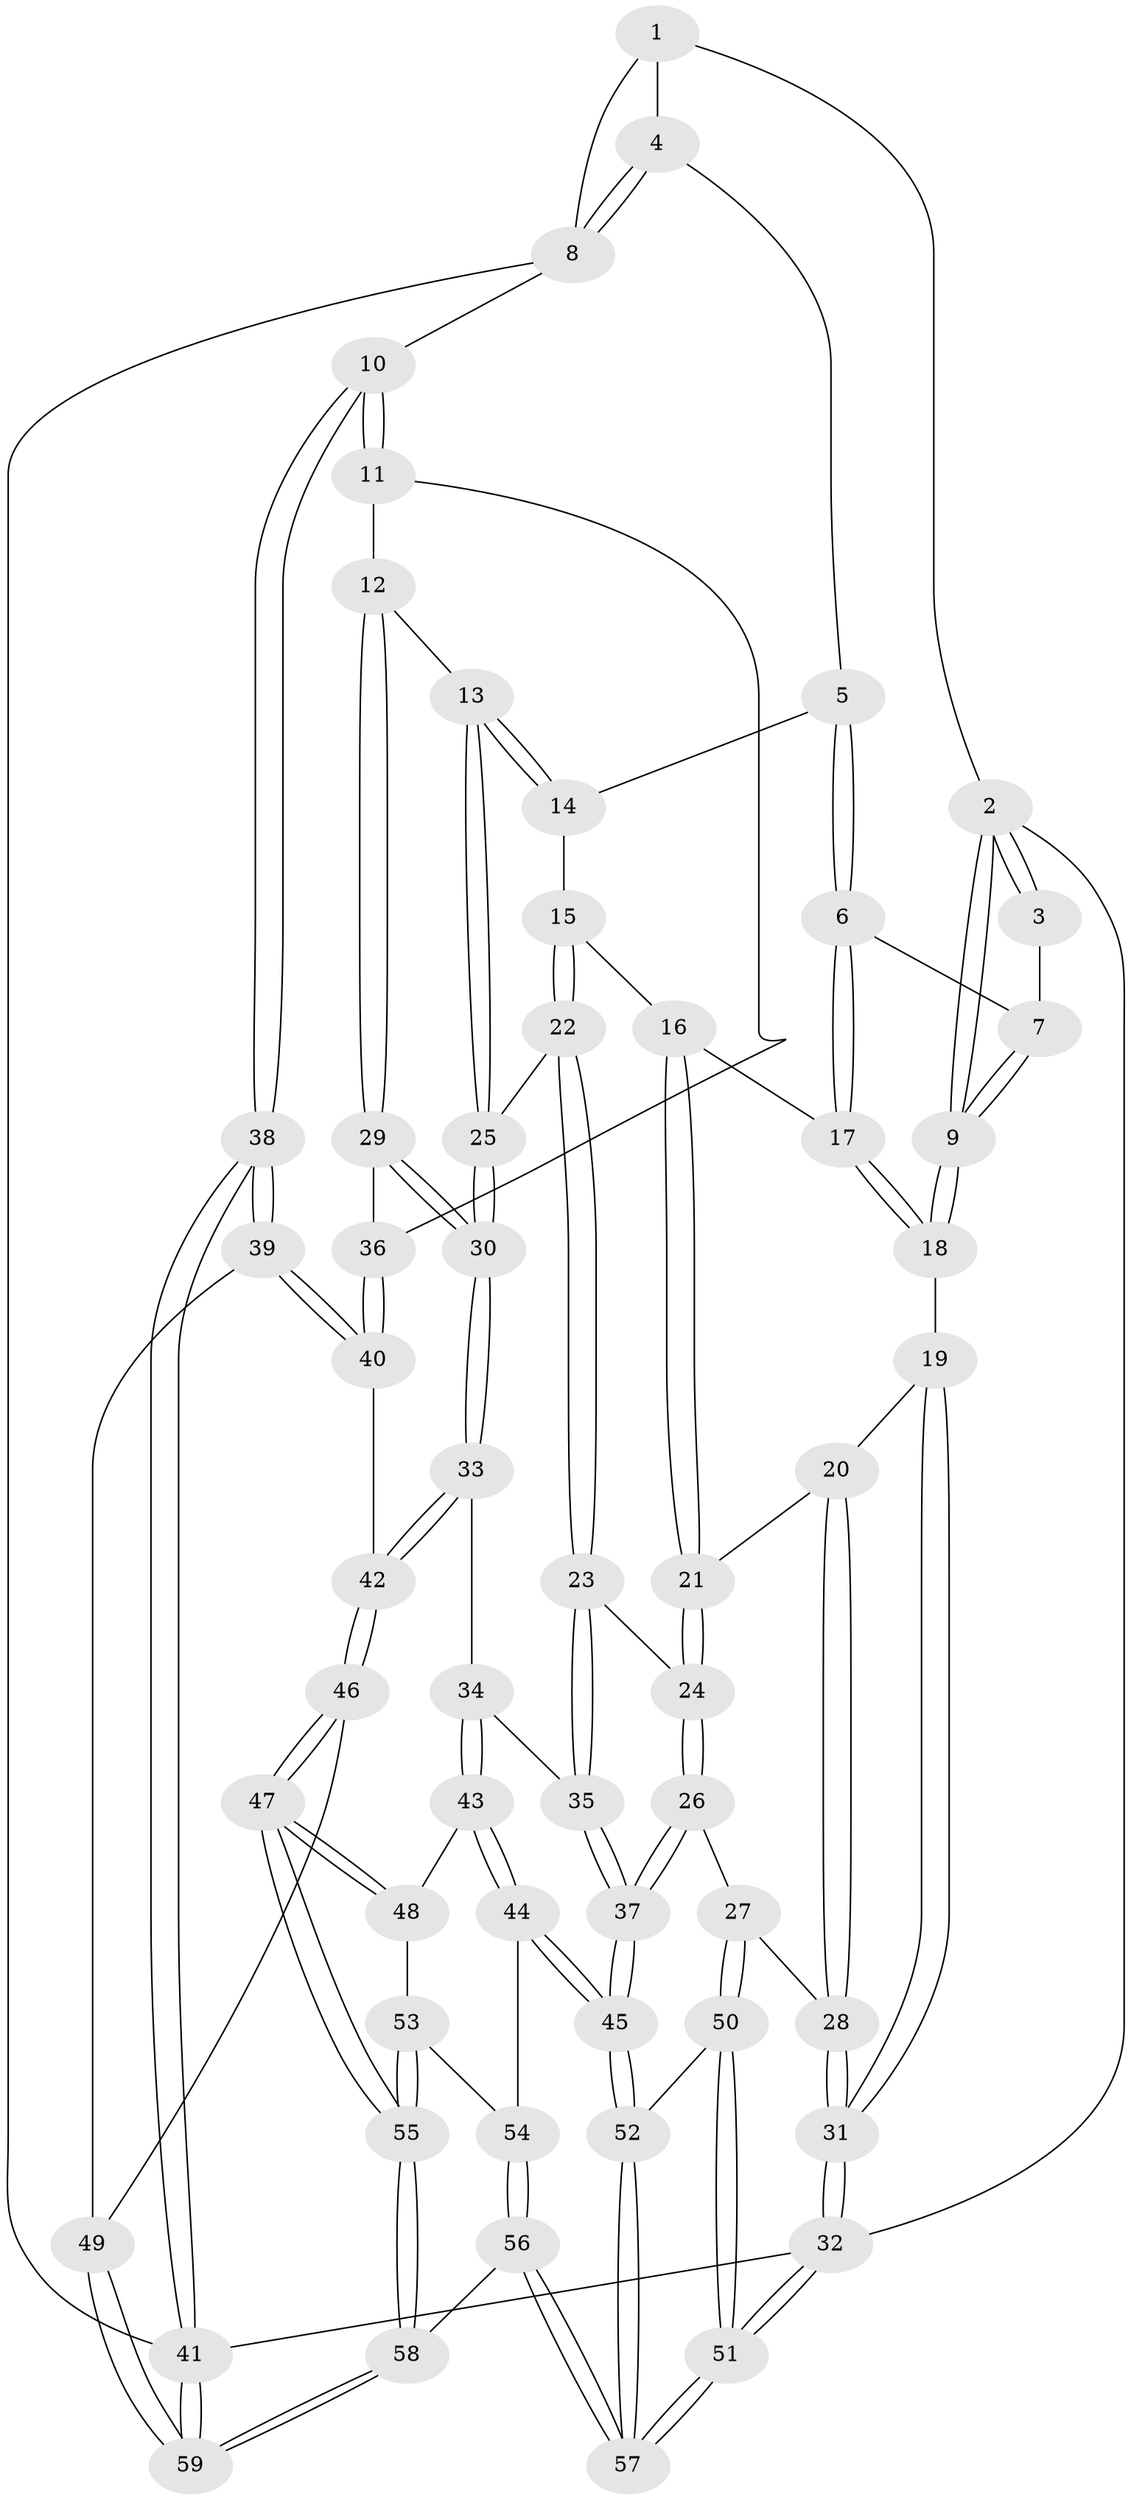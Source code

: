 // Generated by graph-tools (version 1.1) at 2025/17/03/09/25 04:17:11]
// undirected, 59 vertices, 144 edges
graph export_dot {
graph [start="1"]
  node [color=gray90,style=filled];
  1 [pos="+0.6012048543551692+0"];
  2 [pos="+0+0"];
  3 [pos="+0.24917686416286153+0"];
  4 [pos="+0.5958051859430388+0.06844578830805183"];
  5 [pos="+0.5433219235582992+0.14006694452102103"];
  6 [pos="+0.31961073163790255+0.24738816506512212"];
  7 [pos="+0.2822021801556875+0.18840832327243193"];
  8 [pos="+1+0.3422204064344258"];
  9 [pos="+0+0"];
  10 [pos="+1+0.3941353493655573"];
  11 [pos="+1+0.4153403350443958"];
  12 [pos="+0.7169477043215962+0.46715190747115537"];
  13 [pos="+0.6602918165578927+0.4524380956963429"];
  14 [pos="+0.6043137196550924+0.3223431129011391"];
  15 [pos="+0.425873689680593+0.46587011371042086"];
  16 [pos="+0.3064030019376118+0.2892677715391515"];
  17 [pos="+0.3104099027641658+0.26212368530848673"];
  18 [pos="+0+0.1966970550548213"];
  19 [pos="+0+0.310211757878267"];
  20 [pos="+0.1930471031676353+0.43504746322539056"];
  21 [pos="+0.20491517116781446+0.42735508744514317"];
  22 [pos="+0.48135798585816547+0.5686984466198612"];
  23 [pos="+0.4812647530856257+0.5688634694648567"];
  24 [pos="+0.352570511237989+0.6267683104612131"];
  25 [pos="+0.5163755941909141+0.5553940426696081"];
  26 [pos="+0.27837094001733936+0.7151885565666473"];
  27 [pos="+0.13237571245813598+0.7071612088242153"];
  28 [pos="+0.06960520753977083+0.6716773838540478"];
  29 [pos="+0.7137227819006954+0.6820051972287264"];
  30 [pos="+0.7081098486626107+0.6882522788945472"];
  31 [pos="+0+0.6818056362813922"];
  32 [pos="+0+1"];
  33 [pos="+0.6979048744884508+0.7167678293554176"];
  34 [pos="+0.5318752207673321+0.7363582350858136"];
  35 [pos="+0.5315836923024937+0.7361188257868249"];
  36 [pos="+0.852002441442693+0.6591880785108111"];
  37 [pos="+0.3526851995150651+0.8253554126772931"];
  38 [pos="+1+0.8128648310533247"];
  39 [pos="+0.914142463972237+0.833003511582042"];
  40 [pos="+0.8624117719369253+0.7744954234561017"];
  41 [pos="+1+1"];
  42 [pos="+0.7188761521323722+0.7850990271134741"];
  43 [pos="+0.5635185424436894+0.8446080219886127"];
  44 [pos="+0.4706833275446067+0.8981148385685535"];
  45 [pos="+0.35951763882590443+0.8877713461730699"];
  46 [pos="+0.7008998416721445+0.864887905400063"];
  47 [pos="+0.6668366300533812+0.8935978225953658"];
  48 [pos="+0.5694234589215854+0.8483937989803129"];
  49 [pos="+0.8492006207487565+0.9073839154992333"];
  50 [pos="+0.14951598174911146+0.8478193519202006"];
  51 [pos="+0+1"];
  52 [pos="+0.316706538843135+0.977312741806104"];
  53 [pos="+0.5419950999127161+0.9449459410044997"];
  54 [pos="+0.507588021077709+0.958020986467278"];
  55 [pos="+0.6590111324185215+0.9732406129208947"];
  56 [pos="+0.5260724771631505+1"];
  57 [pos="+0.2693056619770306+1"];
  58 [pos="+0.6747238525558442+1"];
  59 [pos="+0.8778259616267127+1"];
  1 -- 2;
  1 -- 4;
  1 -- 8;
  2 -- 3;
  2 -- 3;
  2 -- 9;
  2 -- 9;
  2 -- 32;
  3 -- 7;
  4 -- 5;
  4 -- 8;
  4 -- 8;
  5 -- 6;
  5 -- 6;
  5 -- 14;
  6 -- 7;
  6 -- 17;
  6 -- 17;
  7 -- 9;
  7 -- 9;
  8 -- 10;
  8 -- 41;
  9 -- 18;
  9 -- 18;
  10 -- 11;
  10 -- 11;
  10 -- 38;
  10 -- 38;
  11 -- 12;
  11 -- 36;
  12 -- 13;
  12 -- 29;
  12 -- 29;
  13 -- 14;
  13 -- 14;
  13 -- 25;
  13 -- 25;
  14 -- 15;
  15 -- 16;
  15 -- 22;
  15 -- 22;
  16 -- 17;
  16 -- 21;
  16 -- 21;
  17 -- 18;
  17 -- 18;
  18 -- 19;
  19 -- 20;
  19 -- 31;
  19 -- 31;
  20 -- 21;
  20 -- 28;
  20 -- 28;
  21 -- 24;
  21 -- 24;
  22 -- 23;
  22 -- 23;
  22 -- 25;
  23 -- 24;
  23 -- 35;
  23 -- 35;
  24 -- 26;
  24 -- 26;
  25 -- 30;
  25 -- 30;
  26 -- 27;
  26 -- 37;
  26 -- 37;
  27 -- 28;
  27 -- 50;
  27 -- 50;
  28 -- 31;
  28 -- 31;
  29 -- 30;
  29 -- 30;
  29 -- 36;
  30 -- 33;
  30 -- 33;
  31 -- 32;
  31 -- 32;
  32 -- 51;
  32 -- 51;
  32 -- 41;
  33 -- 34;
  33 -- 42;
  33 -- 42;
  34 -- 35;
  34 -- 43;
  34 -- 43;
  35 -- 37;
  35 -- 37;
  36 -- 40;
  36 -- 40;
  37 -- 45;
  37 -- 45;
  38 -- 39;
  38 -- 39;
  38 -- 41;
  38 -- 41;
  39 -- 40;
  39 -- 40;
  39 -- 49;
  40 -- 42;
  41 -- 59;
  41 -- 59;
  42 -- 46;
  42 -- 46;
  43 -- 44;
  43 -- 44;
  43 -- 48;
  44 -- 45;
  44 -- 45;
  44 -- 54;
  45 -- 52;
  45 -- 52;
  46 -- 47;
  46 -- 47;
  46 -- 49;
  47 -- 48;
  47 -- 48;
  47 -- 55;
  47 -- 55;
  48 -- 53;
  49 -- 59;
  49 -- 59;
  50 -- 51;
  50 -- 51;
  50 -- 52;
  51 -- 57;
  51 -- 57;
  52 -- 57;
  52 -- 57;
  53 -- 54;
  53 -- 55;
  53 -- 55;
  54 -- 56;
  54 -- 56;
  55 -- 58;
  55 -- 58;
  56 -- 57;
  56 -- 57;
  56 -- 58;
  58 -- 59;
  58 -- 59;
}
